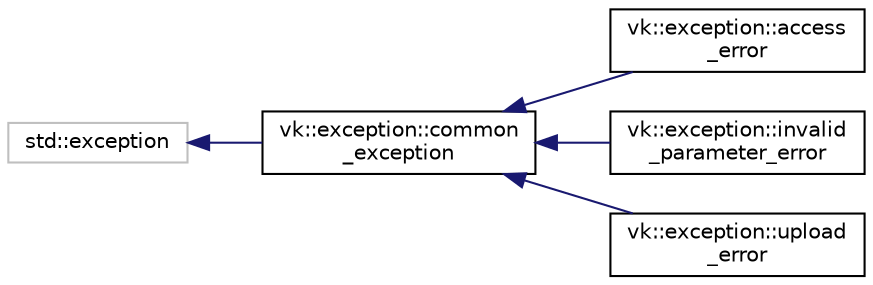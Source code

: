 digraph "Graphical Class Hierarchy"
{
 // LATEX_PDF_SIZE
  edge [fontname="Helvetica",fontsize="10",labelfontname="Helvetica",labelfontsize="10"];
  node [fontname="Helvetica",fontsize="10",shape=record];
  rankdir="LR";
  Node26 [label="std::exception",height=0.2,width=0.4,color="grey75", fillcolor="white", style="filled",tooltip=" "];
  Node26 -> Node0 [dir="back",color="midnightblue",fontsize="10",style="solid",fontname="Helvetica"];
  Node0 [label="vk::exception::common\l_exception",height=0.2,width=0.4,color="black", fillcolor="white", style="filled",URL="$classvk_1_1exception_1_1common__exception.html",tooltip="General exception of VK method classes."];
  Node0 -> Node1 [dir="back",color="midnightblue",fontsize="10",style="solid",fontname="Helvetica"];
  Node1 [label="vk::exception::access\l_error",height=0.2,width=0.4,color="black", fillcolor="white", style="filled",URL="$classvk_1_1exception_1_1access__error.html",tooltip=" "];
  Node0 -> Node2 [dir="back",color="midnightblue",fontsize="10",style="solid",fontname="Helvetica"];
  Node2 [label="vk::exception::invalid\l_parameter_error",height=0.2,width=0.4,color="black", fillcolor="white", style="filled",URL="$classvk_1_1exception_1_1invalid__parameter__error.html",tooltip=" "];
  Node0 -> Node3 [dir="back",color="midnightblue",fontsize="10",style="solid",fontname="Helvetica"];
  Node3 [label="vk::exception::upload\l_error",height=0.2,width=0.4,color="black", fillcolor="white", style="filled",URL="$classvk_1_1exception_1_1upload__error.html",tooltip=" "];
}
